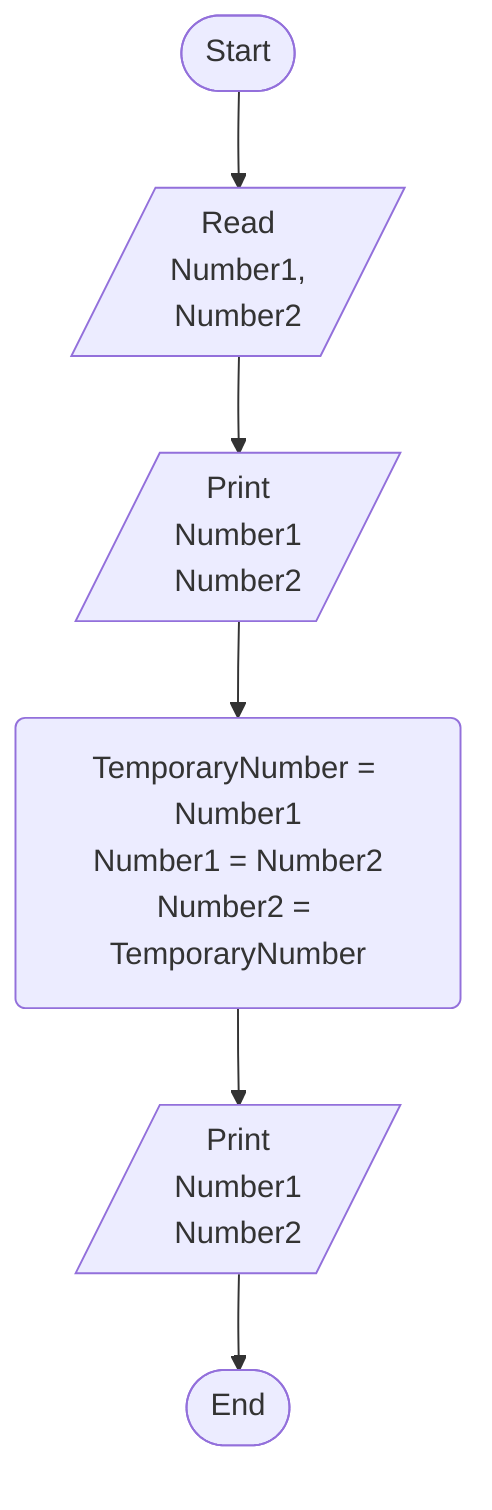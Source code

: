 %% Write a program to ask the user to enter:
%% • Number1
%% • Number2
%% Then print the Two Numbers, Then swap the two numbers and print them
%% Steps
%% Step 1: Ask the user to enter (Number1, Number2)
%% Step 2: Print Two Numbers
%% Step 3: TemporaryNumber = Number1, Number1 = Number2, Number2 = TemporaryNumber
%% Step 4: Print Two Numbers

flowchart TD
    Start([Start])
    ReadTwoNumbers[/Read\nNumber1,\nNumber2/]
    PrintTwoNumbersBeforeSwap[/Print\nNumber1\nNumber2/]
    SwapTwoNumbersWithTemporaryNumber(TemporaryNumber = Number1\nNumber1 = Number2\nNumber2 = TemporaryNumber)
    PrintTwoNumbersAfterSwap[/Print\nNumber1\nNumber2/]
    End([End])
    Start --> ReadTwoNumbers --> PrintTwoNumbersBeforeSwap --> SwapTwoNumbersWithTemporaryNumber --> PrintTwoNumbersAfterSwap --> End